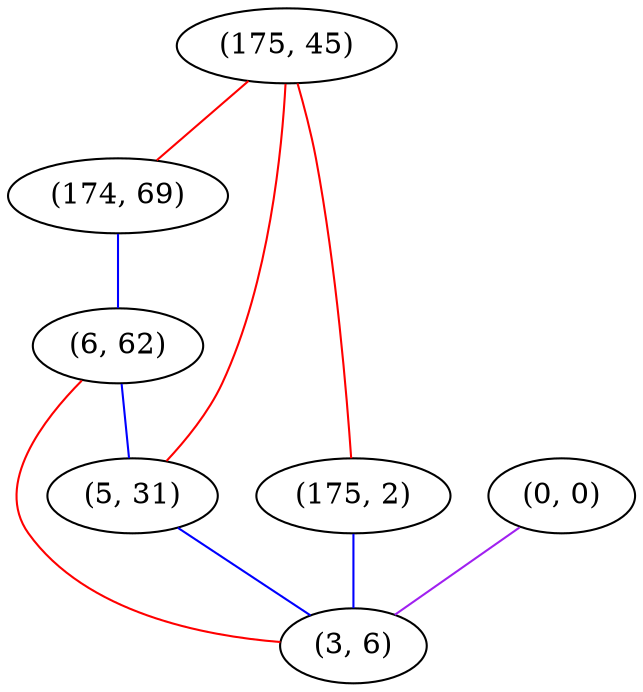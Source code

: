 graph "" {
"(175, 45)";
"(174, 69)";
"(175, 2)";
"(0, 0)";
"(6, 62)";
"(5, 31)";
"(3, 6)";
"(175, 45)" -- "(5, 31)"  [color=red, key=0, weight=1];
"(175, 45)" -- "(175, 2)"  [color=red, key=0, weight=1];
"(175, 45)" -- "(174, 69)"  [color=red, key=0, weight=1];
"(174, 69)" -- "(6, 62)"  [color=blue, key=0, weight=3];
"(175, 2)" -- "(3, 6)"  [color=blue, key=0, weight=3];
"(0, 0)" -- "(3, 6)"  [color=purple, key=0, weight=4];
"(6, 62)" -- "(5, 31)"  [color=blue, key=0, weight=3];
"(6, 62)" -- "(3, 6)"  [color=red, key=0, weight=1];
"(5, 31)" -- "(3, 6)"  [color=blue, key=0, weight=3];
}
